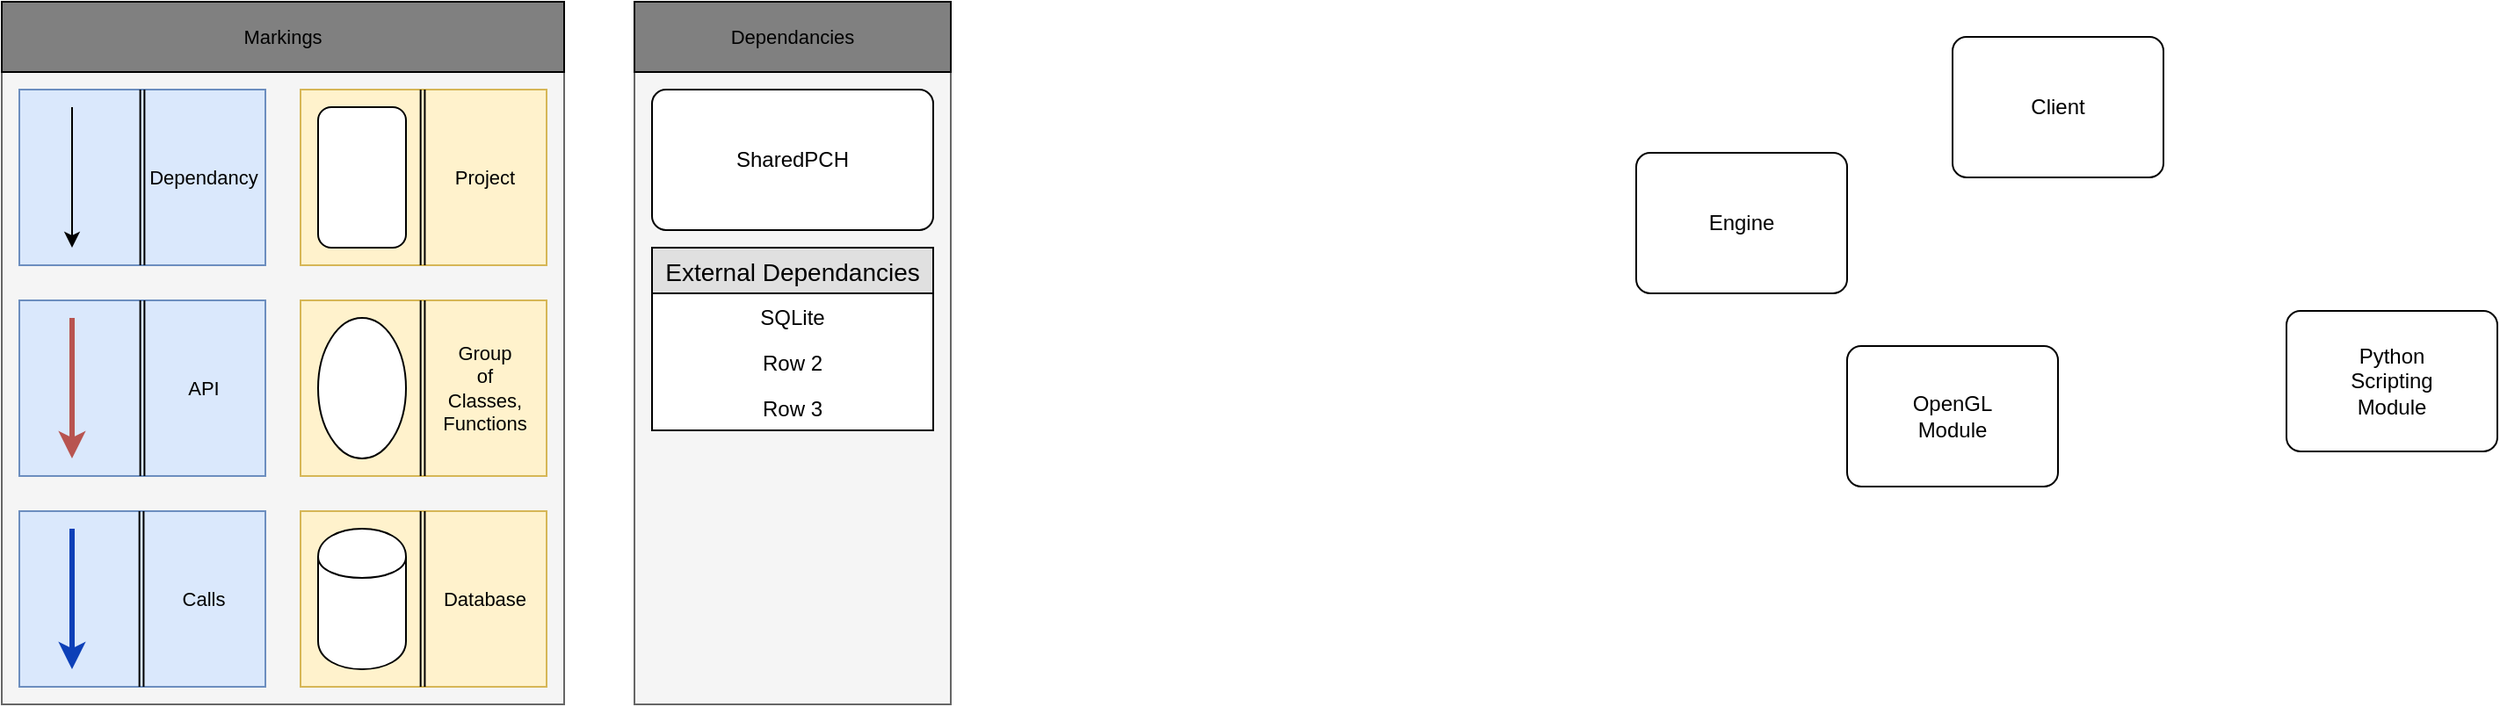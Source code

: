 <mxfile version="12.5.5" type="github"><diagram id="fozJ2uBxFglxSakZYLrb" name="Page-1"><mxGraphModel dx="1626" dy="935" grid="1" gridSize="10" guides="1" tooltips="1" connect="1" arrows="1" fold="1" page="1" pageScale="1" pageWidth="2000" pageHeight="600" background="none" math="0" shadow="0"><root><mxCell id="0"/><mxCell id="1" parent="0"/><mxCell id="xJ-lUGYUrFKlf-khSyfK-44" value="" style="rounded=0;whiteSpace=wrap;html=1;strokeColor=#666666;fillColor=#f5f5f5;fontSize=11;align=center;fontColor=#333333;" vertex="1" parent="1"><mxGeometry x="400" y="80" width="180" height="360" as="geometry"/></mxCell><mxCell id="xJ-lUGYUrFKlf-khSyfK-40" value="" style="rounded=0;whiteSpace=wrap;html=1;fontSize=11;align=center;fillColor=#f5f5f5;strokeColor=#666666;fontColor=#333333;" vertex="1" parent="1"><mxGeometry x="40" y="80" width="320" height="360" as="geometry"/></mxCell><mxCell id="xJ-lUGYUrFKlf-khSyfK-12" value="" style="rounded=0;whiteSpace=wrap;html=1;align=center;fillColor=#dae8fc;strokeColor=#6c8ebf;" vertex="1" parent="1"><mxGeometry x="50" y="90" width="140" height="100" as="geometry"/></mxCell><mxCell id="cRoPIz6aXzqG4CNdJphQ-14" value="SharedPCH" style="rounded=1;arcSize=10;whiteSpace=wrap;html=1;align=center;" vertex="1" parent="1"><mxGeometry x="410" y="90" width="160" height="80" as="geometry"/></mxCell><mxCell id="cRoPIz6aXzqG4CNdJphQ-15" value="Engine" style="rounded=1;arcSize=10;whiteSpace=wrap;html=1;align=center;" vertex="1" parent="1"><mxGeometry x="970" y="126" width="120" height="80" as="geometry"/></mxCell><mxCell id="cRoPIz6aXzqG4CNdJphQ-16" value="Client" style="rounded=1;arcSize=10;whiteSpace=wrap;html=1;align=center;" vertex="1" parent="1"><mxGeometry x="1150" y="60" width="120" height="80" as="geometry"/></mxCell><mxCell id="cRoPIz6aXzqG4CNdJphQ-17" value="External Dependancies" style="swimlane;fontStyle=0;childLayout=stackLayout;horizontal=1;startSize=26;fillColor=#e0e0e0;horizontalStack=0;resizeParent=1;resizeParentMax=0;resizeLast=0;collapsible=1;marginBottom=0;swimlaneFillColor=#ffffff;align=center;fontSize=14;" vertex="1" parent="1"><mxGeometry x="410" y="180" width="160" height="104" as="geometry"/></mxCell><mxCell id="cRoPIz6aXzqG4CNdJphQ-18" value="SQLite" style="text;strokeColor=none;fillColor=none;spacingLeft=4;spacingRight=4;overflow=hidden;rotatable=0;points=[[0,0.5],[1,0.5]];portConstraint=eastwest;fontSize=12;align=center;" vertex="1" parent="cRoPIz6aXzqG4CNdJphQ-17"><mxGeometry y="26" width="160" height="26" as="geometry"/></mxCell><mxCell id="cRoPIz6aXzqG4CNdJphQ-19" value="Row 2" style="text;strokeColor=none;fillColor=none;spacingLeft=4;spacingRight=4;overflow=hidden;rotatable=0;points=[[0,0.5],[1,0.5]];portConstraint=eastwest;fontSize=12;align=center;" vertex="1" parent="cRoPIz6aXzqG4CNdJphQ-17"><mxGeometry y="52" width="160" height="26" as="geometry"/></mxCell><mxCell id="cRoPIz6aXzqG4CNdJphQ-20" value="Row 3" style="text;strokeColor=none;fillColor=none;spacingLeft=4;spacingRight=4;overflow=hidden;rotatable=0;points=[[0,0.5],[1,0.5]];portConstraint=eastwest;fontSize=12;align=center;" vertex="1" parent="cRoPIz6aXzqG4CNdJphQ-17"><mxGeometry y="78" width="160" height="26" as="geometry"/></mxCell><mxCell id="cRoPIz6aXzqG4CNdJphQ-22" value="OpenGL&lt;br&gt;Module" style="rounded=1;arcSize=10;whiteSpace=wrap;html=1;align=center;" vertex="1" parent="1"><mxGeometry x="1090" y="236" width="120" height="80" as="geometry"/></mxCell><mxCell id="cRoPIz6aXzqG4CNdJphQ-23" value="Python&lt;br&gt;Scripting&lt;br&gt;Module" style="rounded=1;arcSize=10;whiteSpace=wrap;html=1;align=center;" vertex="1" parent="1"><mxGeometry x="1340" y="216" width="120" height="80" as="geometry"/></mxCell><mxCell id="xJ-lUGYUrFKlf-khSyfK-2" value="" style="endArrow=classic;html=1;" edge="1" parent="1"><mxGeometry width="50" height="50" relative="1" as="geometry"><mxPoint x="80" y="100" as="sourcePoint"/><mxPoint x="80" y="180" as="targetPoint"/></mxGeometry></mxCell><mxCell id="xJ-lUGYUrFKlf-khSyfK-3" value="Dependancy" style="text;html=1;strokeColor=none;fillColor=none;align=center;verticalAlign=middle;whiteSpace=wrap;rounded=0;fontSize=11;" vertex="1" parent="1"><mxGeometry x="120" y="130" width="70" height="20" as="geometry"/></mxCell><mxCell id="xJ-lUGYUrFKlf-khSyfK-13" value="" style="shape=link;html=1;width=-2.381;" edge="1" parent="1"><mxGeometry width="50" height="50" relative="1" as="geometry"><mxPoint x="120" y="190" as="sourcePoint"/><mxPoint x="120" y="90" as="targetPoint"/></mxGeometry></mxCell><mxCell id="xJ-lUGYUrFKlf-khSyfK-14" value="" style="rounded=0;whiteSpace=wrap;html=1;align=center;fillColor=#dae8fc;strokeColor=#6c8ebf;" vertex="1" parent="1"><mxGeometry x="50" y="210" width="140" height="100" as="geometry"/></mxCell><mxCell id="xJ-lUGYUrFKlf-khSyfK-15" value="" style="shape=link;html=1;entryX=0.5;entryY=0;entryDx=0;entryDy=0;exitX=0.5;exitY=1;exitDx=0;exitDy=0;width=-2.381;" edge="1" parent="1" source="xJ-lUGYUrFKlf-khSyfK-14" target="xJ-lUGYUrFKlf-khSyfK-14"><mxGeometry width="50" height="50" relative="1" as="geometry"><mxPoint x="40" y="610" as="sourcePoint"/><mxPoint x="90" y="560" as="targetPoint"/></mxGeometry></mxCell><mxCell id="xJ-lUGYUrFKlf-khSyfK-19" value="" style="endArrow=classic;html=1;fillColor=#f8cecc;strokeColor=#b85450;comic=0;rounded=0;strokeWidth=3;" edge="1" parent="1"><mxGeometry width="50" height="50" relative="1" as="geometry"><mxPoint x="80" y="220" as="sourcePoint"/><mxPoint x="80" y="300" as="targetPoint"/></mxGeometry></mxCell><mxCell id="xJ-lUGYUrFKlf-khSyfK-20" value="API" style="text;html=1;strokeColor=none;fillColor=none;align=center;verticalAlign=middle;whiteSpace=wrap;rounded=0;fontSize=11;" vertex="1" parent="1"><mxGeometry x="120" y="250" width="70" height="20" as="geometry"/></mxCell><mxCell id="xJ-lUGYUrFKlf-khSyfK-21" value="" style="rounded=0;whiteSpace=wrap;html=1;align=center;fillColor=#fff2cc;strokeColor=#d6b656;" vertex="1" parent="1"><mxGeometry x="210" y="90" width="140" height="100" as="geometry"/></mxCell><mxCell id="xJ-lUGYUrFKlf-khSyfK-22" value="" style="shape=link;html=1;entryX=0.5;entryY=0;entryDx=0;entryDy=0;exitX=0.5;exitY=1;exitDx=0;exitDy=0;width=-2.381;" edge="1" parent="1"><mxGeometry width="50" height="50" relative="1" as="geometry"><mxPoint x="279.52" y="190" as="sourcePoint"/><mxPoint x="279.52" y="90" as="targetPoint"/></mxGeometry></mxCell><mxCell id="xJ-lUGYUrFKlf-khSyfK-23" value="" style="rounded=1;whiteSpace=wrap;html=1;gradientColor=none;fontSize=11;align=center;" vertex="1" parent="1"><mxGeometry x="220" y="100" width="50" height="80" as="geometry"/></mxCell><mxCell id="xJ-lUGYUrFKlf-khSyfK-24" value="Project" style="text;html=1;strokeColor=none;fillColor=none;align=center;verticalAlign=middle;whiteSpace=wrap;rounded=0;fontSize=11;" vertex="1" parent="1"><mxGeometry x="280" y="130" width="70" height="20" as="geometry"/></mxCell><mxCell id="xJ-lUGYUrFKlf-khSyfK-25" value="" style="rounded=0;whiteSpace=wrap;html=1;align=center;fillColor=#fff2cc;strokeColor=#d6b656;" vertex="1" parent="1"><mxGeometry x="210" y="210" width="140" height="100" as="geometry"/></mxCell><mxCell id="xJ-lUGYUrFKlf-khSyfK-26" value="" style="shape=link;html=1;entryX=0.5;entryY=0;entryDx=0;entryDy=0;exitX=0.5;exitY=1;exitDx=0;exitDy=0;width=-2.381;" edge="1" parent="1"><mxGeometry width="50" height="50" relative="1" as="geometry"><mxPoint x="279.52" y="310" as="sourcePoint"/><mxPoint x="279.52" y="210" as="targetPoint"/></mxGeometry></mxCell><mxCell id="xJ-lUGYUrFKlf-khSyfK-27" value="" style="ellipse;whiteSpace=wrap;html=1;gradientColor=none;fontSize=11;align=center;" vertex="1" parent="1"><mxGeometry x="220" y="220" width="50" height="80" as="geometry"/></mxCell><mxCell id="xJ-lUGYUrFKlf-khSyfK-28" value="Group&lt;br&gt;of&lt;br&gt;Classes,&lt;br&gt;Functions" style="text;html=1;strokeColor=none;fillColor=none;align=center;verticalAlign=middle;whiteSpace=wrap;rounded=0;fontSize=11;" vertex="1" parent="1"><mxGeometry x="280" y="250" width="70" height="20" as="geometry"/></mxCell><mxCell id="xJ-lUGYUrFKlf-khSyfK-30" value="" style="rounded=0;whiteSpace=wrap;html=1;align=center;fillColor=#fff2cc;strokeColor=#d6b656;" vertex="1" parent="1"><mxGeometry x="210" y="330" width="140" height="100" as="geometry"/></mxCell><mxCell id="xJ-lUGYUrFKlf-khSyfK-31" value="" style="shape=link;html=1;entryX=0.5;entryY=0;entryDx=0;entryDy=0;exitX=0.5;exitY=1;exitDx=0;exitDy=0;width=-2.381;" edge="1" parent="1"><mxGeometry width="50" height="50" relative="1" as="geometry"><mxPoint x="279.52" y="430" as="sourcePoint"/><mxPoint x="279.52" y="330" as="targetPoint"/></mxGeometry></mxCell><mxCell id="xJ-lUGYUrFKlf-khSyfK-32" value="" style="shape=cylinder;whiteSpace=wrap;html=1;boundedLbl=1;backgroundOutline=1;gradientColor=none;fontSize=11;align=center;" vertex="1" parent="1"><mxGeometry x="220" y="340" width="50" height="80" as="geometry"/></mxCell><mxCell id="xJ-lUGYUrFKlf-khSyfK-33" value="Database" style="text;html=1;strokeColor=none;fillColor=none;align=center;verticalAlign=middle;whiteSpace=wrap;rounded=0;fontSize=11;" vertex="1" parent="1"><mxGeometry x="280" y="370" width="70" height="20" as="geometry"/></mxCell><mxCell id="xJ-lUGYUrFKlf-khSyfK-35" value="" style="rounded=0;whiteSpace=wrap;html=1;align=center;fillColor=#dae8fc;strokeColor=#6c8ebf;" vertex="1" parent="1"><mxGeometry x="50" y="330" width="140" height="100" as="geometry"/></mxCell><mxCell id="xJ-lUGYUrFKlf-khSyfK-36" value="" style="shape=link;html=1;entryX=0.5;entryY=0;entryDx=0;entryDy=0;exitX=0.5;exitY=1;exitDx=0;exitDy=0;width=-2.381;" edge="1" parent="1"><mxGeometry width="50" height="50" relative="1" as="geometry"><mxPoint x="119.52" y="430" as="sourcePoint"/><mxPoint x="119.52" y="330" as="targetPoint"/></mxGeometry></mxCell><mxCell id="xJ-lUGYUrFKlf-khSyfK-37" value="" style="endArrow=classic;html=1;fillColor=#f8cecc;strokeColor=#0D40B8;comic=0;rounded=0;strokeWidth=3;" edge="1" parent="1"><mxGeometry width="50" height="50" relative="1" as="geometry"><mxPoint x="80" y="340" as="sourcePoint"/><mxPoint x="80" y="420" as="targetPoint"/></mxGeometry></mxCell><mxCell id="xJ-lUGYUrFKlf-khSyfK-38" value="Calls" style="text;html=1;strokeColor=none;fillColor=none;align=center;verticalAlign=middle;whiteSpace=wrap;rounded=0;fontSize=11;" vertex="1" parent="1"><mxGeometry x="120" y="370" width="70" height="20" as="geometry"/></mxCell><mxCell id="xJ-lUGYUrFKlf-khSyfK-42" value="Markings" style="rounded=0;whiteSpace=wrap;html=1;gradientColor=none;fontSize=11;align=center;fillColor=#808080;" vertex="1" parent="1"><mxGeometry x="40" y="40" width="320" height="40" as="geometry"/></mxCell><mxCell id="xJ-lUGYUrFKlf-khSyfK-45" value="Dependancies" style="rounded=0;whiteSpace=wrap;html=1;gradientColor=none;fontSize=11;align=center;fillColor=#808080;" vertex="1" parent="1"><mxGeometry x="400" y="40" width="180" height="40" as="geometry"/></mxCell></root></mxGraphModel></diagram></mxfile>